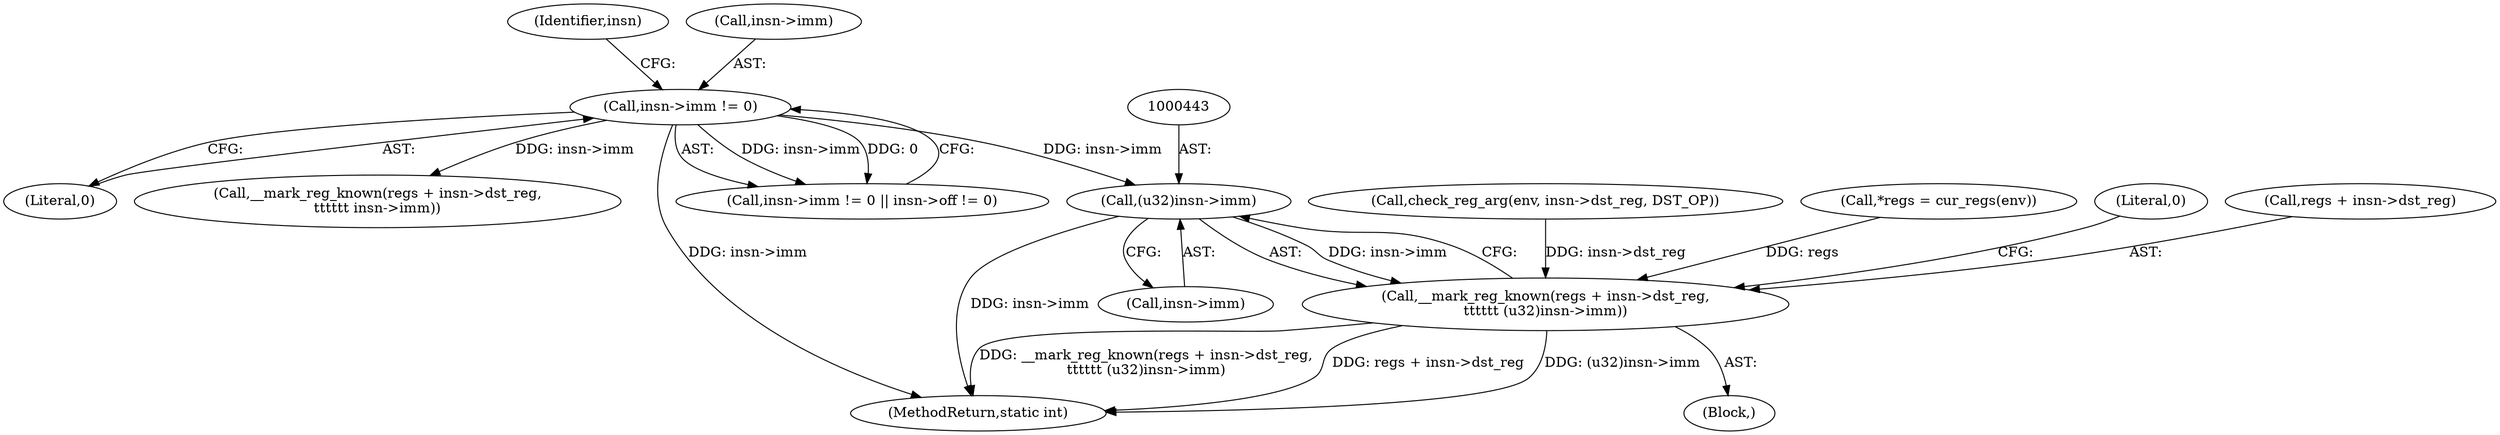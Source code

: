 digraph "0_linux_0c17d1d2c61936401f4702e1846e2c19b200f958_0@pointer" {
"1000442" [label="(Call,(u32)insn->imm)"];
"1000276" [label="(Call,insn->imm != 0)"];
"1000436" [label="(Call,__mark_reg_known(regs + insn->dst_reg,\n\t\t\t\t\t\t (u32)insn->imm))"];
"1000444" [label="(Call,insn->imm)"];
"1000328" [label="(Call,check_reg_arg(env, insn->dst_reg, DST_OP))"];
"1000435" [label="(Block,)"];
"1000276" [label="(Call,insn->imm != 0)"];
"1000442" [label="(Call,(u32)insn->imm)"];
"1000283" [label="(Identifier,insn)"];
"1000280" [label="(Literal,0)"];
"1000425" [label="(Call,__mark_reg_known(regs + insn->dst_reg,\n\t\t\t\t\t\t insn->imm))"];
"1000116" [label="(Call,*regs = cur_regs(env))"];
"1000277" [label="(Call,insn->imm)"];
"1000436" [label="(Call,__mark_reg_known(regs + insn->dst_reg,\n\t\t\t\t\t\t (u32)insn->imm))"];
"1000634" [label="(MethodReturn,static int)"];
"1000275" [label="(Call,insn->imm != 0 || insn->off != 0)"];
"1000633" [label="(Literal,0)"];
"1000437" [label="(Call,regs + insn->dst_reg)"];
"1000442" -> "1000436"  [label="AST: "];
"1000442" -> "1000444"  [label="CFG: "];
"1000443" -> "1000442"  [label="AST: "];
"1000444" -> "1000442"  [label="AST: "];
"1000436" -> "1000442"  [label="CFG: "];
"1000442" -> "1000634"  [label="DDG: insn->imm"];
"1000442" -> "1000436"  [label="DDG: insn->imm"];
"1000276" -> "1000442"  [label="DDG: insn->imm"];
"1000276" -> "1000275"  [label="AST: "];
"1000276" -> "1000280"  [label="CFG: "];
"1000277" -> "1000276"  [label="AST: "];
"1000280" -> "1000276"  [label="AST: "];
"1000283" -> "1000276"  [label="CFG: "];
"1000275" -> "1000276"  [label="CFG: "];
"1000276" -> "1000634"  [label="DDG: insn->imm"];
"1000276" -> "1000275"  [label="DDG: insn->imm"];
"1000276" -> "1000275"  [label="DDG: 0"];
"1000276" -> "1000425"  [label="DDG: insn->imm"];
"1000436" -> "1000435"  [label="AST: "];
"1000437" -> "1000436"  [label="AST: "];
"1000633" -> "1000436"  [label="CFG: "];
"1000436" -> "1000634"  [label="DDG: (u32)insn->imm"];
"1000436" -> "1000634"  [label="DDG: __mark_reg_known(regs + insn->dst_reg,\n\t\t\t\t\t\t (u32)insn->imm)"];
"1000436" -> "1000634"  [label="DDG: regs + insn->dst_reg"];
"1000116" -> "1000436"  [label="DDG: regs"];
"1000328" -> "1000436"  [label="DDG: insn->dst_reg"];
}
